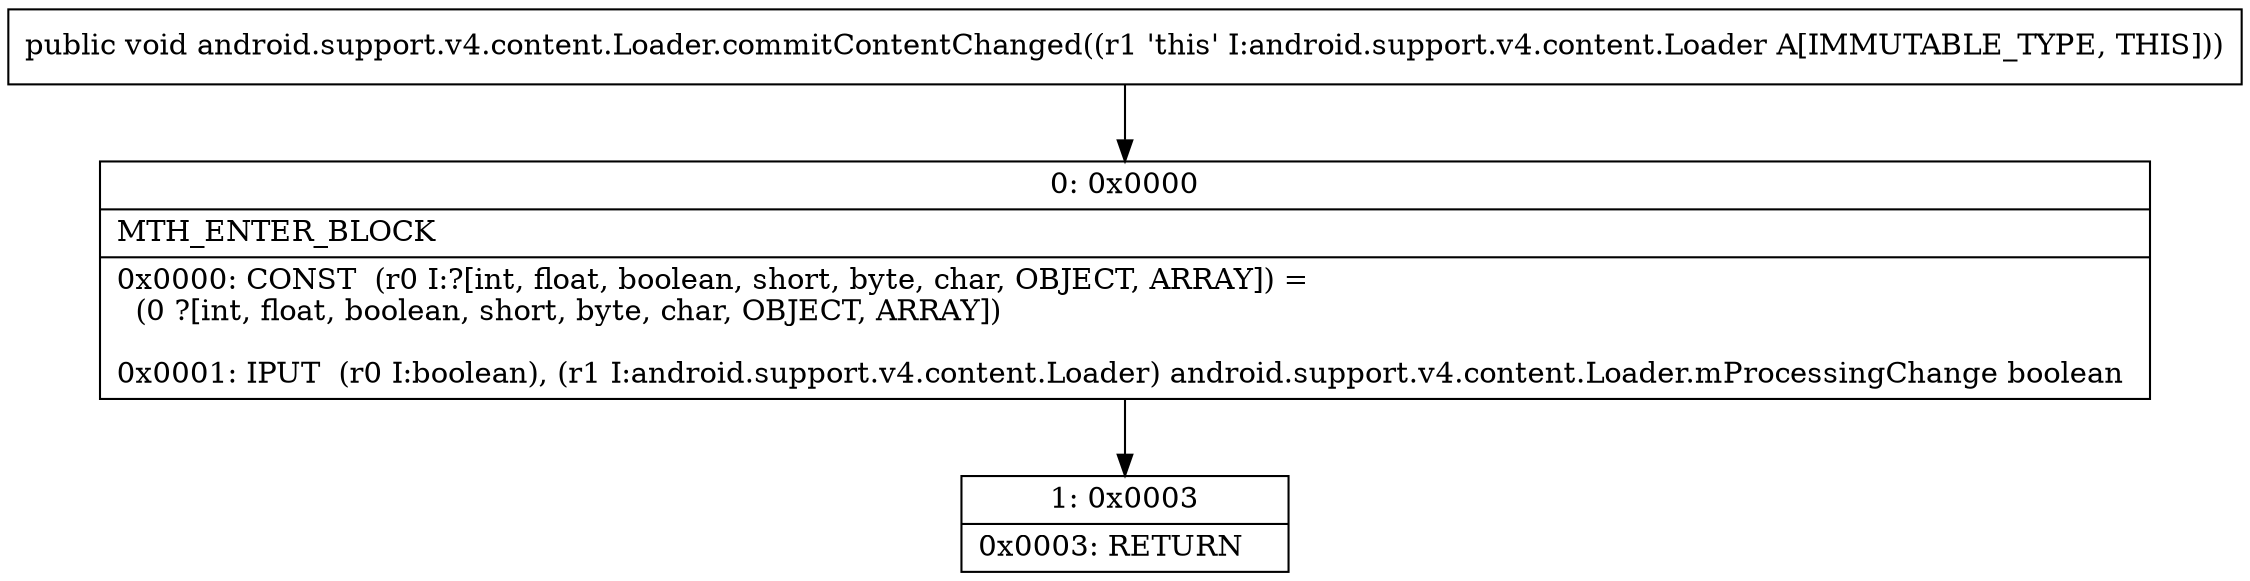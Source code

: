 digraph "CFG forandroid.support.v4.content.Loader.commitContentChanged()V" {
Node_0 [shape=record,label="{0\:\ 0x0000|MTH_ENTER_BLOCK\l|0x0000: CONST  (r0 I:?[int, float, boolean, short, byte, char, OBJECT, ARRAY]) = \l  (0 ?[int, float, boolean, short, byte, char, OBJECT, ARRAY])\l \l0x0001: IPUT  (r0 I:boolean), (r1 I:android.support.v4.content.Loader) android.support.v4.content.Loader.mProcessingChange boolean \l}"];
Node_1 [shape=record,label="{1\:\ 0x0003|0x0003: RETURN   \l}"];
MethodNode[shape=record,label="{public void android.support.v4.content.Loader.commitContentChanged((r1 'this' I:android.support.v4.content.Loader A[IMMUTABLE_TYPE, THIS])) }"];
MethodNode -> Node_0;
Node_0 -> Node_1;
}

